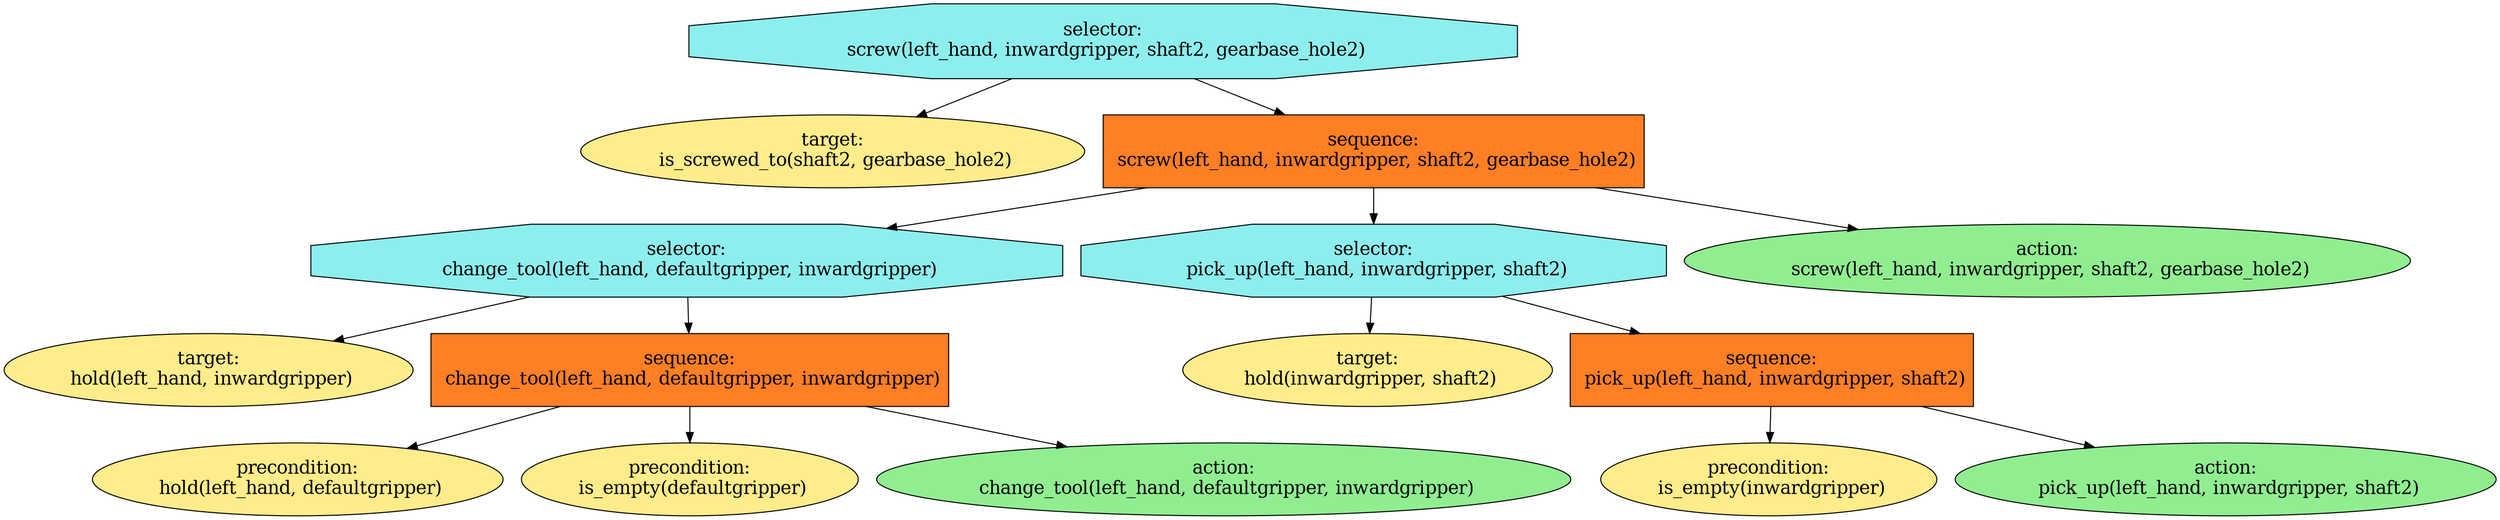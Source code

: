 digraph pastafarianism {
ordering=out;
graph [fontname="times-roman"];
node [fontname="times-roman"];
edge [fontname="times-roman"];
"selector:
 screw(left_hand, inwardgripper, shaft2, gearbase_hole2)" [fillcolor=darkslategray2, fontcolor=black, fontsize=18, label="selector:
 screw(left_hand, inwardgripper, shaft2, gearbase_hole2)", shape=octagon, style=filled];
"target:
 is_screwed_to(shaft2, gearbase_hole2)" [fillcolor=lightgoldenrod1, fontcolor=black, fontsize=18, height=1.0, label="target:
 is_screwed_to(shaft2, gearbase_hole2)", shape=ellipse, style=filled];
"selector:
 screw(left_hand, inwardgripper, shaft2, gearbase_hole2)" -> "target:
 is_screwed_to(shaft2, gearbase_hole2)";
"sequence:
 screw(left_hand, inwardgripper, shaft2, gearbase_hole2)" [fillcolor=chocolate1, fontcolor=black, fontsize=18, height=1.0, label="sequence:
 screw(left_hand, inwardgripper, shaft2, gearbase_hole2)", shape=box, style=filled];
"selector:
 screw(left_hand, inwardgripper, shaft2, gearbase_hole2)" -> "sequence:
 screw(left_hand, inwardgripper, shaft2, gearbase_hole2)";
"selector:
 change_tool(left_hand, defaultgripper, inwardgripper)" [fillcolor=darkslategray2, fontcolor=black, fontsize=18, height=1.0, label="selector:
 change_tool(left_hand, defaultgripper, inwardgripper)", shape=octagon, style=filled];
"sequence:
 screw(left_hand, inwardgripper, shaft2, gearbase_hole2)" -> "selector:
 change_tool(left_hand, defaultgripper, inwardgripper)";
"target:
 hold(left_hand, inwardgripper)" [fillcolor=lightgoldenrod1, fontcolor=black, fontsize=18, height=1.0, label="target:
 hold(left_hand, inwardgripper)", shape=ellipse, style=filled];
"selector:
 change_tool(left_hand, defaultgripper, inwardgripper)" -> "target:
 hold(left_hand, inwardgripper)";
"sequence:
 change_tool(left_hand, defaultgripper, inwardgripper)" [fillcolor=chocolate1, fontcolor=black, fontsize=18, height=1.0, label="sequence:
 change_tool(left_hand, defaultgripper, inwardgripper)", shape=box, style=filled];
"selector:
 change_tool(left_hand, defaultgripper, inwardgripper)" -> "sequence:
 change_tool(left_hand, defaultgripper, inwardgripper)";
"precondition:
 hold(left_hand, defaultgripper)" [fillcolor=lightgoldenrod1, fontcolor=black, fontsize=18, height=1.0, label="precondition:
 hold(left_hand, defaultgripper)", shape=ellipse, style=filled];
"sequence:
 change_tool(left_hand, defaultgripper, inwardgripper)" -> "precondition:
 hold(left_hand, defaultgripper)";
"precondition:
 is_empty(defaultgripper)" [fillcolor=lightgoldenrod1, fontcolor=black, fontsize=18, height=1.0, label="precondition:
 is_empty(defaultgripper)", shape=ellipse, style=filled];
"sequence:
 change_tool(left_hand, defaultgripper, inwardgripper)" -> "precondition:
 is_empty(defaultgripper)";
"action:
 change_tool(left_hand, defaultgripper, inwardgripper)" [fillcolor=lightgreen, fontcolor=black, fontsize=18, height=1.0, label="action:
 change_tool(left_hand, defaultgripper, inwardgripper)", shape=ellipse, style=filled];
"sequence:
 change_tool(left_hand, defaultgripper, inwardgripper)" -> "action:
 change_tool(left_hand, defaultgripper, inwardgripper)";
"selector:
 pick_up(left_hand, inwardgripper, shaft2)" [fillcolor=darkslategray2, fontcolor=black, fontsize=18, height=1.0, label="selector:
 pick_up(left_hand, inwardgripper, shaft2)", shape=octagon, style=filled];
"sequence:
 screw(left_hand, inwardgripper, shaft2, gearbase_hole2)" -> "selector:
 pick_up(left_hand, inwardgripper, shaft2)";
"target:
 hold(inwardgripper, shaft2)" [fillcolor=lightgoldenrod1, fontcolor=black, fontsize=18, height=1.0, label="target:
 hold(inwardgripper, shaft2)", shape=ellipse, style=filled];
"selector:
 pick_up(left_hand, inwardgripper, shaft2)" -> "target:
 hold(inwardgripper, shaft2)";
"sequence:
 pick_up(left_hand, inwardgripper, shaft2)" [fillcolor=chocolate1, fontcolor=black, fontsize=18, height=1.0, label="sequence:
 pick_up(left_hand, inwardgripper, shaft2)", shape=box, style=filled];
"selector:
 pick_up(left_hand, inwardgripper, shaft2)" -> "sequence:
 pick_up(left_hand, inwardgripper, shaft2)";
"precondition:
 is_empty(inwardgripper)" [fillcolor=lightgoldenrod1, fontcolor=black, fontsize=18, height=1.0, label="precondition:
 is_empty(inwardgripper)", shape=ellipse, style=filled];
"sequence:
 pick_up(left_hand, inwardgripper, shaft2)" -> "precondition:
 is_empty(inwardgripper)";
"action:
 pick_up(left_hand, inwardgripper, shaft2)" [fillcolor=lightgreen, fontcolor=black, fontsize=18, height=1.0, label="action:
 pick_up(left_hand, inwardgripper, shaft2)", shape=ellipse, style=filled];
"sequence:
 pick_up(left_hand, inwardgripper, shaft2)" -> "action:
 pick_up(left_hand, inwardgripper, shaft2)";
"action:
 screw(left_hand, inwardgripper, shaft2, gearbase_hole2)" [fillcolor=lightgreen, fontcolor=black, fontsize=18, height=1.0, label="action:
 screw(left_hand, inwardgripper, shaft2, gearbase_hole2)", shape=ellipse, style=filled];
"sequence:
 screw(left_hand, inwardgripper, shaft2, gearbase_hole2)" -> "action:
 screw(left_hand, inwardgripper, shaft2, gearbase_hole2)";
}
